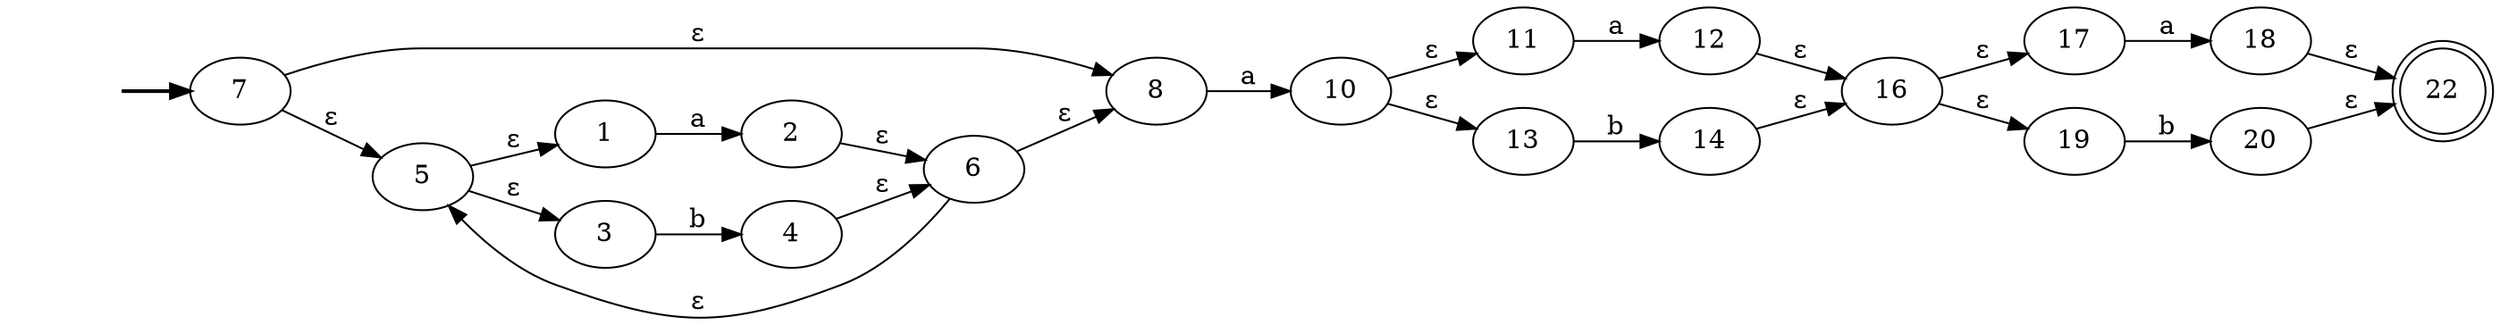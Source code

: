 digraph AFNTest6 {
	graph [rankdir=LR]
	fake [style=invisible]
	fake -> 7 [style=bold]
	7 [root=true]
	8
	7 -> 8 [label="ε"]
	5
	7 -> 5 [label="ε"]
	8
	10
	8 -> 10 [label=a]
	5
	1
	5 -> 1 [label="ε"]
	3
	5 -> 3 [label="ε"]
	10
	11
	10 -> 11 [label="ε"]
	13
	10 -> 13 [label="ε"]
	1
	2
	1 -> 2 [label=a]
	3
	4
	3 -> 4 [label=b]
	11
	12
	11 -> 12 [label=a]
	13
	14
	13 -> 14 [label=b]
	2
	6
	2 -> 6 [label="ε"]
	4
	4 -> 6 [label="ε"]
	12
	16
	12 -> 16 [label="ε"]
	14
	14 -> 16 [label="ε"]
	6
	6 -> 8 [label="ε"]
	6 -> 5 [label="ε"]
	16
	17
	16 -> 17 [label="ε"]
	19
	16 -> 19 [label="ε"]
	17
	18
	17 -> 18 [label=a]
	19
	20
	19 -> 20 [label=b]
	18
	22 [shape=doublecircle]
	18 -> 22 [label="ε"]
	20
	20 -> 22 [label="ε"]
	22 [shape=doublecircle]
}
